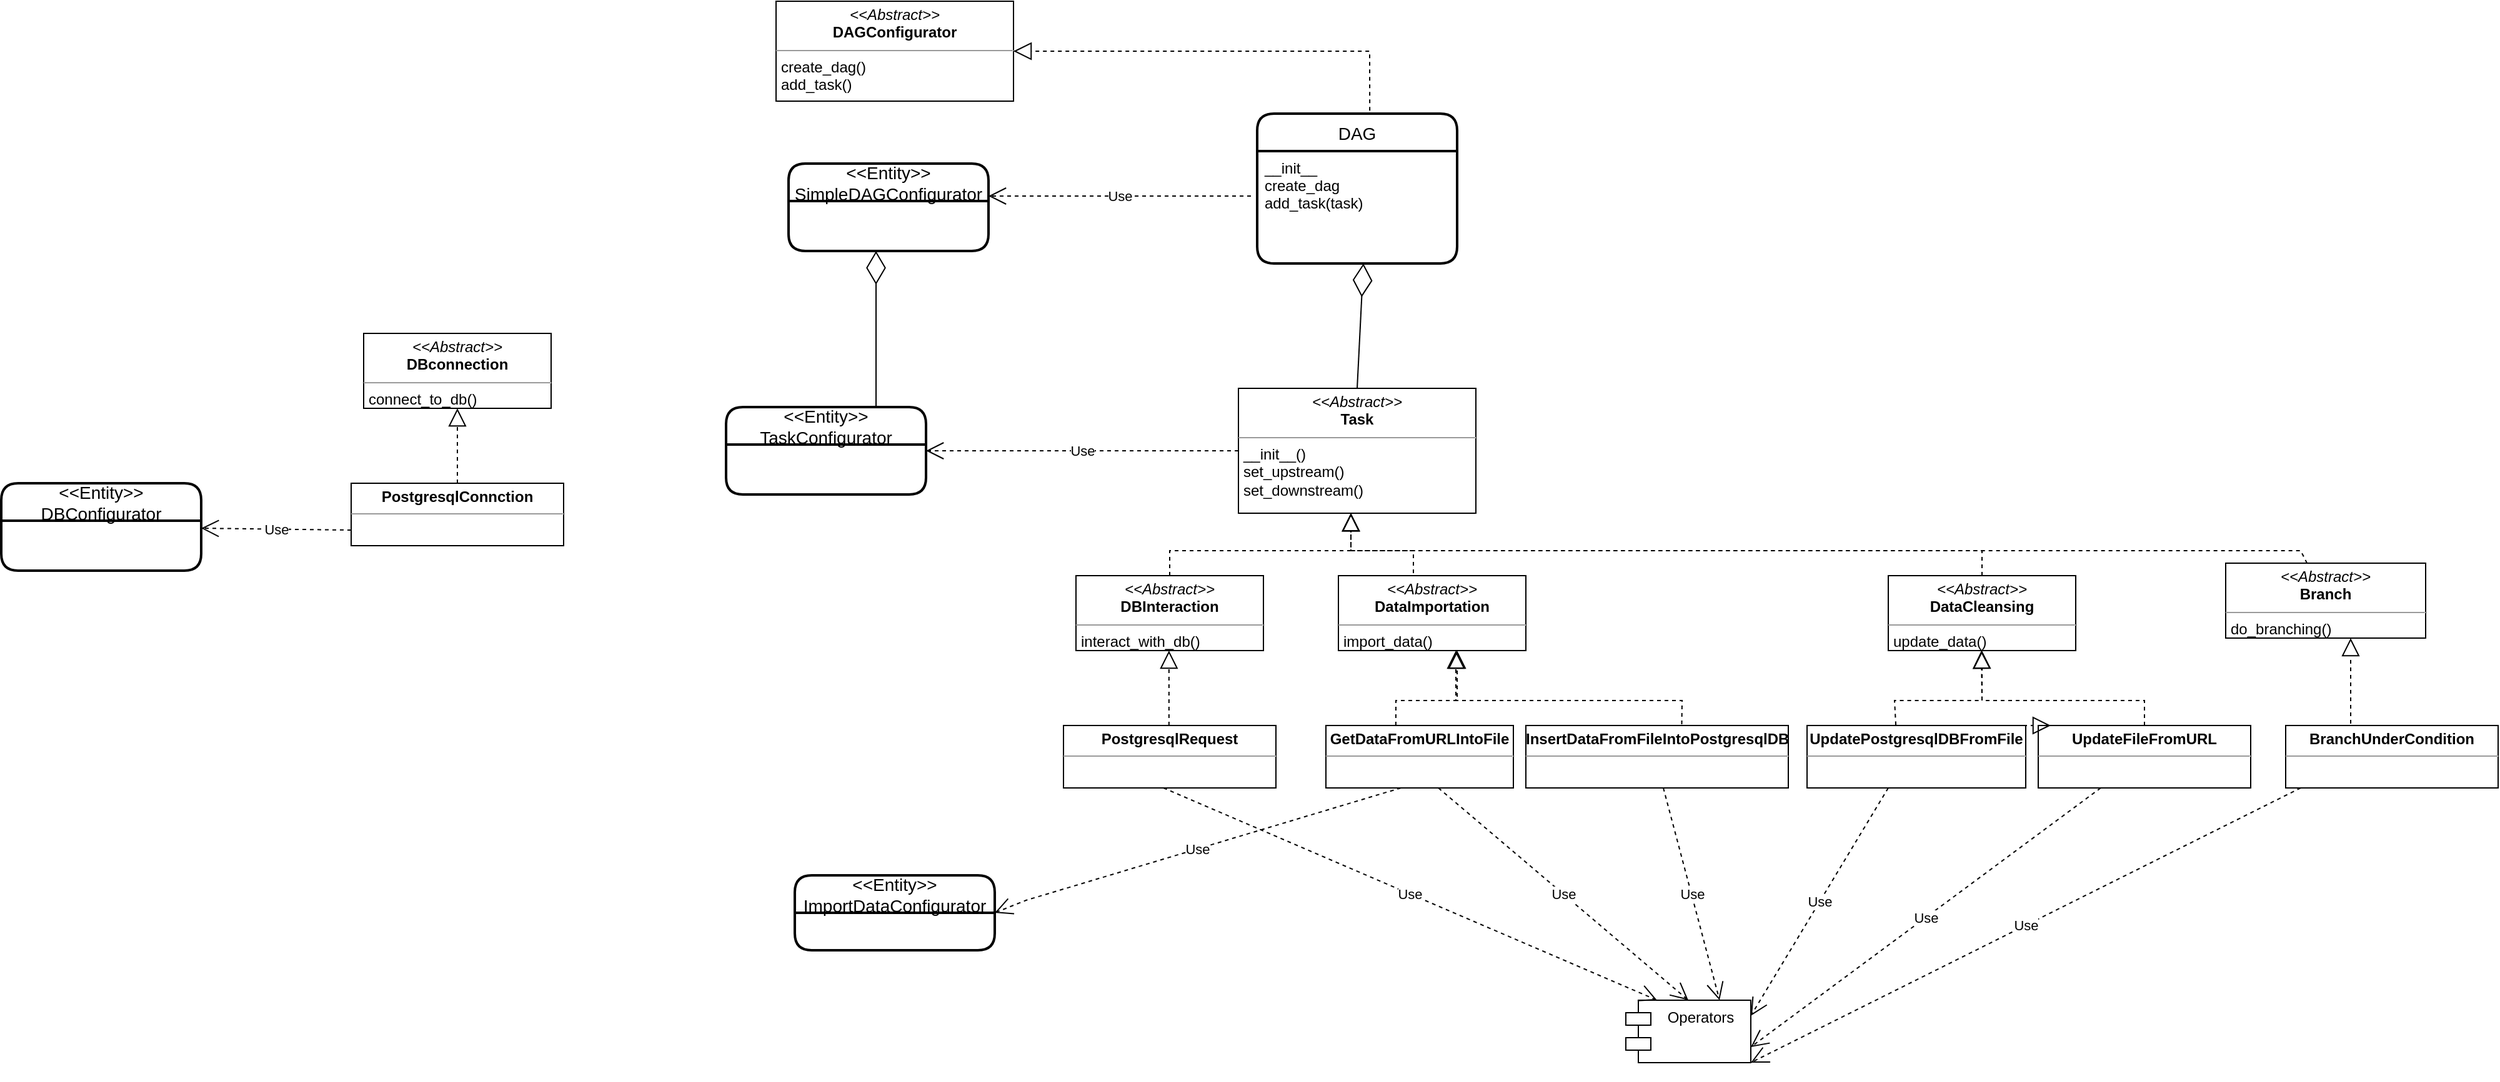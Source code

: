 <mxfile version="21.0.2" type="github">
  <diagram name="Page-1" id="KdZHtrWoCW37XqJNuPZM">
    <mxGraphModel dx="3862" dy="4021" grid="1" gridSize="10" guides="1" tooltips="1" connect="1" arrows="1" fold="1" page="1" pageScale="1" pageWidth="2336" pageHeight="1654" math="0" shadow="0">
      <root>
        <mxCell id="0" />
        <mxCell id="1" parent="0" />
        <mxCell id="PkI1gQ4OXZkmpvxFJ7Tn-19" value="DAG" style="swimlane;childLayout=stackLayout;horizontal=1;startSize=30;horizontalStack=0;rounded=1;fontSize=14;fontStyle=0;strokeWidth=2;resizeParent=0;resizeLast=1;shadow=0;dashed=0;align=center;" parent="1" vertex="1">
          <mxGeometry x="175" y="-2000" width="160" height="120" as="geometry" />
        </mxCell>
        <mxCell id="PkI1gQ4OXZkmpvxFJ7Tn-20" value="__init__&#xa;create_dag&#xa;add_task(task)" style="align=left;strokeColor=none;fillColor=none;spacingLeft=4;fontSize=12;verticalAlign=top;resizable=0;rotatable=0;part=1;" parent="PkI1gQ4OXZkmpvxFJ7Tn-19" vertex="1">
          <mxGeometry y="30" width="160" height="90" as="geometry" />
        </mxCell>
        <mxCell id="PkI1gQ4OXZkmpvxFJ7Tn-45" value="&lt;p style=&quot;margin:0px;margin-top:4px;text-align:center;&quot;&gt;&lt;i&gt;&amp;lt;&amp;lt;&lt;/i&gt;&lt;i style=&quot;border-color: var(--border-color);&quot;&gt;Abstract&lt;/i&gt;&lt;i&gt;&amp;gt;&amp;gt;&lt;/i&gt;&lt;br&gt;&lt;b&gt;Task&lt;/b&gt;&lt;/p&gt;&lt;hr size=&quot;1&quot;&gt;&lt;p style=&quot;margin:0px;margin-left:4px;&quot;&gt;__init__(&lt;span style=&quot;background-color: initial;&quot;&gt;)&lt;/span&gt;&lt;/p&gt;&lt;p style=&quot;margin:0px;margin-left:4px;&quot;&gt;set_upstream()&lt;br style=&quot;border-color: var(--border-color); padding: 0px; margin: 0px;&quot;&gt;set_downstream()&lt;br&gt;&lt;/p&gt;" style="verticalAlign=top;align=left;overflow=fill;fontSize=12;fontFamily=Helvetica;html=1;" parent="1" vertex="1">
          <mxGeometry x="160" y="-1780" width="190" height="100" as="geometry" />
        </mxCell>
        <mxCell id="PkI1gQ4OXZkmpvxFJ7Tn-46" value="&lt;p style=&quot;margin:0px;margin-top:4px;text-align:center;&quot;&gt;&lt;i&gt;&amp;lt;&amp;lt;&lt;/i&gt;&lt;i style=&quot;border-color: var(--border-color);&quot;&gt;Abstract&lt;/i&gt;&lt;i&gt;&amp;gt;&amp;gt;&lt;/i&gt;&lt;br&gt;&lt;b&gt;DBconnection&lt;/b&gt;&lt;/p&gt;&lt;hr size=&quot;1&quot;&gt;&lt;p style=&quot;margin:0px;margin-left:4px;&quot;&gt;connect_to_db()&lt;/p&gt;" style="verticalAlign=top;align=left;overflow=fill;fontSize=12;fontFamily=Helvetica;html=1;" parent="1" vertex="1">
          <mxGeometry x="-540" y="-1824" width="150" height="60" as="geometry" />
        </mxCell>
        <mxCell id="PkI1gQ4OXZkmpvxFJ7Tn-47" value="&lt;p style=&quot;margin:0px;margin-top:4px;text-align:center;&quot;&gt;&lt;i&gt;&amp;lt;&amp;lt;&lt;/i&gt;&lt;i style=&quot;border-color: var(--border-color);&quot;&gt;Abstract&lt;/i&gt;&lt;i&gt;&amp;gt;&amp;gt;&lt;/i&gt;&lt;br&gt;&lt;b&gt;DataImportation&lt;/b&gt;&lt;/p&gt;&lt;hr size=&quot;1&quot;&gt;&lt;p style=&quot;margin:0px;margin-left:4px;&quot;&gt;&lt;/p&gt;&lt;p style=&quot;margin:0px;margin-left:4px;&quot;&gt;import_data()&lt;/p&gt;" style="verticalAlign=top;align=left;overflow=fill;fontSize=12;fontFamily=Helvetica;html=1;" parent="1" vertex="1">
          <mxGeometry x="240" y="-1630" width="150" height="60" as="geometry" />
        </mxCell>
        <mxCell id="PkI1gQ4OXZkmpvxFJ7Tn-48" value="&lt;p style=&quot;margin:0px;margin-top:4px;text-align:center;&quot;&gt;&lt;i&gt;&amp;lt;&amp;lt;&lt;/i&gt;&lt;i style=&quot;border-color: var(--border-color);&quot;&gt;Abstract&lt;/i&gt;&lt;i&gt;&amp;gt;&amp;gt;&lt;/i&gt;&lt;br&gt;&lt;b&gt;DataCleansing&lt;/b&gt;&lt;/p&gt;&lt;hr size=&quot;1&quot;&gt;&lt;p style=&quot;margin:0px;margin-left:4px;&quot;&gt;&lt;/p&gt;&lt;p style=&quot;margin:0px;margin-left:4px;&quot;&gt;update_data()&lt;/p&gt;" style="verticalAlign=top;align=left;overflow=fill;fontSize=12;fontFamily=Helvetica;html=1;" parent="1" vertex="1">
          <mxGeometry x="680" y="-1630" width="150" height="60" as="geometry" />
        </mxCell>
        <mxCell id="PkI1gQ4OXZkmpvxFJ7Tn-49" value="" style="endArrow=block;dashed=1;endFill=0;endSize=12;html=1;rounded=0;exitX=0.4;exitY=-0.033;exitDx=0;exitDy=0;exitPerimeter=0;" parent="1" source="PkI1gQ4OXZkmpvxFJ7Tn-47" edge="1">
          <mxGeometry width="160" relative="1" as="geometry">
            <mxPoint x="90" y="-1680" as="sourcePoint" />
            <mxPoint x="250" y="-1680" as="targetPoint" />
            <Array as="points">
              <mxPoint x="300" y="-1650" />
              <mxPoint x="250" y="-1650" />
            </Array>
          </mxGeometry>
        </mxCell>
        <mxCell id="PkI1gQ4OXZkmpvxFJ7Tn-51" value="" style="endArrow=block;dashed=1;endFill=0;endSize=12;html=1;rounded=0;exitX=0.5;exitY=0;exitDx=0;exitDy=0;" parent="1" source="PkI1gQ4OXZkmpvxFJ7Tn-48" edge="1">
          <mxGeometry width="160" relative="1" as="geometry">
            <mxPoint x="90" y="-1680" as="sourcePoint" />
            <mxPoint x="250" y="-1680" as="targetPoint" />
            <Array as="points">
              <mxPoint x="755" y="-1650" />
              <mxPoint x="565" y="-1650" />
              <mxPoint x="435" y="-1650" />
              <mxPoint x="250" y="-1650" />
            </Array>
          </mxGeometry>
        </mxCell>
        <mxCell id="PkI1gQ4OXZkmpvxFJ7Tn-53" value="&lt;p style=&quot;margin:0px;margin-top:4px;text-align:center;&quot;&gt;&lt;b&gt;PostgresqlConnction&lt;/b&gt;&lt;/p&gt;&lt;hr size=&quot;1&quot;&gt;&lt;p style=&quot;margin:0px;margin-left:4px;&quot;&gt;&lt;/p&gt;&lt;p style=&quot;margin:0px;margin-left:4px;&quot;&gt;&lt;br&gt;&lt;/p&gt;" style="verticalAlign=top;align=left;overflow=fill;fontSize=12;fontFamily=Helvetica;html=1;" parent="1" vertex="1">
          <mxGeometry x="-550" y="-1704" width="170" height="50" as="geometry" />
        </mxCell>
        <mxCell id="PkI1gQ4OXZkmpvxFJ7Tn-54" value="" style="endArrow=block;dashed=1;endFill=0;endSize=12;html=1;rounded=0;entryX=0.5;entryY=1;entryDx=0;entryDy=0;exitX=0.5;exitY=0;exitDx=0;exitDy=0;" parent="1" source="PkI1gQ4OXZkmpvxFJ7Tn-53" target="PkI1gQ4OXZkmpvxFJ7Tn-46" edge="1">
          <mxGeometry width="160" relative="1" as="geometry">
            <mxPoint x="-240" y="-1714" as="sourcePoint" />
            <mxPoint x="-240" y="-1754" as="targetPoint" />
          </mxGeometry>
        </mxCell>
        <mxCell id="PkI1gQ4OXZkmpvxFJ7Tn-56" value="&lt;p style=&quot;margin:0px;margin-top:4px;text-align:center;&quot;&gt;&lt;b&gt;GetDataFromURLIntoFile&lt;/b&gt;&lt;/p&gt;&lt;hr size=&quot;1&quot;&gt;&lt;p style=&quot;margin:0px;margin-left:4px;&quot;&gt;&lt;/p&gt;&lt;p style=&quot;margin:0px;margin-left:4px;&quot;&gt;&lt;br&gt;&lt;/p&gt;" style="verticalAlign=top;align=left;overflow=fill;fontSize=12;fontFamily=Helvetica;html=1;" parent="1" vertex="1">
          <mxGeometry x="230" y="-1510" width="150" height="50" as="geometry" />
        </mxCell>
        <mxCell id="PkI1gQ4OXZkmpvxFJ7Tn-57" value="" style="endArrow=block;dashed=1;endFill=0;endSize=12;html=1;rounded=0;exitX=0.373;exitY=0;exitDx=0;exitDy=0;exitPerimeter=0;" parent="1" source="PkI1gQ4OXZkmpvxFJ7Tn-56" edge="1">
          <mxGeometry width="160" relative="1" as="geometry">
            <mxPoint x="335" y="-1510" as="sourcePoint" />
            <mxPoint x="335" y="-1570" as="targetPoint" />
            <Array as="points">
              <mxPoint x="286" y="-1530" />
              <mxPoint x="335" y="-1530" />
            </Array>
          </mxGeometry>
        </mxCell>
        <mxCell id="PkI1gQ4OXZkmpvxFJ7Tn-59" value="&lt;p style=&quot;margin:0px;margin-top:4px;text-align:center;&quot;&gt;&lt;b&gt;InsertDataFromFileIntoPostgresqlDB&lt;/b&gt;&lt;/p&gt;&lt;hr size=&quot;1&quot;&gt;&lt;p style=&quot;margin:0px;margin-left:4px;&quot;&gt;&lt;/p&gt;&lt;p style=&quot;margin:0px;margin-left:4px;&quot;&gt;&lt;br&gt;&lt;/p&gt;" style="verticalAlign=top;align=left;overflow=fill;fontSize=12;fontFamily=Helvetica;html=1;" parent="1" vertex="1">
          <mxGeometry x="390" y="-1510" width="210" height="50" as="geometry" />
        </mxCell>
        <mxCell id="PkI1gQ4OXZkmpvxFJ7Tn-61" value="" style="endArrow=block;dashed=1;endFill=0;endSize=12;html=1;rounded=0;exitX=0.594;exitY=-0.02;exitDx=0;exitDy=0;exitPerimeter=0;" parent="1" source="PkI1gQ4OXZkmpvxFJ7Tn-59" edge="1">
          <mxGeometry width="160" relative="1" as="geometry">
            <mxPoint x="345" y="-1500" as="sourcePoint" />
            <mxPoint x="334" y="-1570" as="targetPoint" />
            <Array as="points">
              <mxPoint x="515" y="-1530" />
              <mxPoint x="334" y="-1530" />
            </Array>
          </mxGeometry>
        </mxCell>
        <mxCell id="PkI1gQ4OXZkmpvxFJ7Tn-62" value="" style="endArrow=block;dashed=1;endFill=0;endSize=12;html=1;rounded=0;entryX=0.5;entryY=1;entryDx=0;entryDy=0;exitX=0.406;exitY=-0.006;exitDx=0;exitDy=0;exitPerimeter=0;" parent="1" source="PkI1gQ4OXZkmpvxFJ7Tn-63" edge="1">
          <mxGeometry width="160" relative="1" as="geometry">
            <mxPoint x="690" y="-1510" as="sourcePoint" />
            <mxPoint x="754.5" y="-1570" as="targetPoint" />
            <Array as="points">
              <mxPoint x="685" y="-1530" />
              <mxPoint x="755" y="-1530" />
            </Array>
          </mxGeometry>
        </mxCell>
        <mxCell id="PkI1gQ4OXZkmpvxFJ7Tn-63" value="&lt;p style=&quot;margin:0px;margin-top:4px;text-align:center;&quot;&gt;&lt;b&gt;UpdatePostgresqlDBFromFile&lt;/b&gt;&lt;/p&gt;&lt;hr size=&quot;1&quot;&gt;&lt;p style=&quot;margin:0px;margin-left:4px;&quot;&gt;&lt;/p&gt;&lt;p style=&quot;margin:0px;margin-left:4px;&quot;&gt;&lt;br&gt;&lt;/p&gt;" style="verticalAlign=top;align=left;overflow=fill;fontSize=12;fontFamily=Helvetica;html=1;" parent="1" vertex="1">
          <mxGeometry x="615" y="-1510" width="175" height="50" as="geometry" />
        </mxCell>
        <mxCell id="PkI1gQ4OXZkmpvxFJ7Tn-64" value="&lt;p style=&quot;margin:0px;margin-top:4px;text-align:center;&quot;&gt;&lt;b&gt;UpdateFileFromURL&lt;/b&gt;&lt;/p&gt;&lt;hr size=&quot;1&quot;&gt;&lt;p style=&quot;margin:0px;margin-left:4px;&quot;&gt;&lt;/p&gt;&lt;p style=&quot;margin:0px;margin-left:4px;&quot;&gt;&lt;br&gt;&lt;/p&gt;" style="verticalAlign=top;align=left;overflow=fill;fontSize=12;fontFamily=Helvetica;html=1;" parent="1" vertex="1">
          <mxGeometry x="800" y="-1510" width="170" height="50" as="geometry" />
        </mxCell>
        <mxCell id="PkI1gQ4OXZkmpvxFJ7Tn-66" value="" style="endArrow=block;dashed=1;endFill=0;endSize=12;html=1;rounded=0;exitX=0.5;exitY=0;exitDx=0;exitDy=0;entryX=0.5;entryY=1;entryDx=0;entryDy=0;" parent="1" source="PkI1gQ4OXZkmpvxFJ7Tn-64" target="PkI1gQ4OXZkmpvxFJ7Tn-48" edge="1">
          <mxGeometry width="160" relative="1" as="geometry">
            <mxPoint x="600" y="-1570" as="sourcePoint" />
            <mxPoint x="760" y="-1560" as="targetPoint" />
            <Array as="points">
              <mxPoint x="885" y="-1530" />
              <mxPoint x="755" y="-1530" />
            </Array>
          </mxGeometry>
        </mxCell>
        <mxCell id="PkI1gQ4OXZkmpvxFJ7Tn-68" value="&lt;p style=&quot;margin:0px;margin-top:4px;text-align:center;&quot;&gt;&lt;i&gt;&amp;lt;&amp;lt;&lt;/i&gt;&lt;i style=&quot;border-color: var(--border-color);&quot;&gt;Abstract&lt;/i&gt;&lt;i&gt;&amp;gt;&amp;gt;&lt;/i&gt;&lt;br&gt;&lt;b&gt;DBInteraction&lt;/b&gt;&lt;/p&gt;&lt;hr size=&quot;1&quot;&gt;&lt;p style=&quot;margin:0px;margin-left:4px;&quot;&gt;interact_with_db()&lt;/p&gt;" style="verticalAlign=top;align=left;overflow=fill;fontSize=12;fontFamily=Helvetica;html=1;" parent="1" vertex="1">
          <mxGeometry x="30" y="-1630" width="150" height="60" as="geometry" />
        </mxCell>
        <mxCell id="PkI1gQ4OXZkmpvxFJ7Tn-69" value="&lt;p style=&quot;margin:0px;margin-top:4px;text-align:center;&quot;&gt;&lt;b&gt;PostgresqlRequest&lt;/b&gt;&lt;/p&gt;&lt;hr size=&quot;1&quot;&gt;&lt;p style=&quot;margin:0px;margin-left:4px;&quot;&gt;&lt;/p&gt;&lt;p style=&quot;margin:0px;margin-left:4px;&quot;&gt;&lt;br&gt;&lt;/p&gt;" style="verticalAlign=top;align=left;overflow=fill;fontSize=12;fontFamily=Helvetica;html=1;" parent="1" vertex="1">
          <mxGeometry x="20" y="-1510" width="170" height="50" as="geometry" />
        </mxCell>
        <mxCell id="PkI1gQ4OXZkmpvxFJ7Tn-70" value="" style="endArrow=block;dashed=1;endFill=0;endSize=12;html=1;rounded=0;entryX=0.5;entryY=1;entryDx=0;entryDy=0;exitX=0.5;exitY=0;exitDx=0;exitDy=0;" parent="1" edge="1">
          <mxGeometry width="160" relative="1" as="geometry">
            <mxPoint x="104.41" y="-1510" as="sourcePoint" />
            <mxPoint x="104.41" y="-1570" as="targetPoint" />
          </mxGeometry>
        </mxCell>
        <mxCell id="PkI1gQ4OXZkmpvxFJ7Tn-71" value="" style="endArrow=block;dashed=1;endFill=0;endSize=12;html=1;rounded=0;exitX=0.5;exitY=0;exitDx=0;exitDy=0;" parent="1" source="PkI1gQ4OXZkmpvxFJ7Tn-68" edge="1">
          <mxGeometry width="160" relative="1" as="geometry">
            <mxPoint x="90" y="-1680" as="sourcePoint" />
            <mxPoint x="250" y="-1680" as="targetPoint" />
            <Array as="points">
              <mxPoint x="105" y="-1650" />
              <mxPoint x="250" y="-1650" />
            </Array>
          </mxGeometry>
        </mxCell>
        <mxCell id="PkI1gQ4OXZkmpvxFJ7Tn-84" value="&lt;p style=&quot;margin:0px;margin-top:4px;text-align:center;&quot;&gt;&lt;i&gt;&amp;lt;&amp;lt;&lt;/i&gt;&lt;i style=&quot;border-color: var(--border-color);&quot;&gt;Abstract&lt;/i&gt;&lt;i&gt;&amp;gt;&amp;gt;&lt;/i&gt;&lt;br&gt;&lt;b&gt;Branch&lt;/b&gt;&lt;/p&gt;&lt;hr size=&quot;1&quot;&gt;&lt;p style=&quot;margin:0px;margin-left:4px;&quot;&gt;&lt;/p&gt;&lt;p style=&quot;margin:0px;margin-left:4px;&quot;&gt;do_branching()&lt;/p&gt;" style="verticalAlign=top;align=left;overflow=fill;fontSize=12;fontFamily=Helvetica;html=1;" parent="1" vertex="1">
          <mxGeometry x="950" y="-1640" width="160" height="60" as="geometry" />
        </mxCell>
        <mxCell id="PkI1gQ4OXZkmpvxFJ7Tn-85" value="&lt;p style=&quot;margin:0px;margin-top:4px;text-align:center;&quot;&gt;&lt;b&gt;BranchUnderCondition&lt;/b&gt;&lt;/p&gt;&lt;hr size=&quot;1&quot;&gt;&lt;p style=&quot;margin:0px;margin-left:4px;&quot;&gt;&lt;/p&gt;&lt;p style=&quot;margin:0px;margin-left:4px;&quot;&gt;&lt;br&gt;&lt;/p&gt;" style="verticalAlign=top;align=left;overflow=fill;fontSize=12;fontFamily=Helvetica;html=1;" parent="1" vertex="1">
          <mxGeometry x="998" y="-1510" width="170" height="50" as="geometry" />
        </mxCell>
        <mxCell id="PkI1gQ4OXZkmpvxFJ7Tn-86" value="" style="endArrow=block;dashed=1;endFill=0;endSize=12;html=1;rounded=0;exitX=0.306;exitY=-0.029;exitDx=0;exitDy=0;exitPerimeter=0;" parent="1" source="PkI1gQ4OXZkmpvxFJ7Tn-85" edge="1">
          <mxGeometry width="160" relative="1" as="geometry">
            <mxPoint x="840" y="-1570" as="sourcePoint" />
            <mxPoint x="1050" y="-1580" as="targetPoint" />
          </mxGeometry>
        </mxCell>
        <mxCell id="PkI1gQ4OXZkmpvxFJ7Tn-87" value="" style="endArrow=block;dashed=1;endFill=0;endSize=12;html=1;rounded=0;exitX=0.407;exitY=0.002;exitDx=0;exitDy=0;exitPerimeter=0;" parent="1" source="PkI1gQ4OXZkmpvxFJ7Tn-84" edge="1">
          <mxGeometry width="160" relative="1" as="geometry">
            <mxPoint x="940" y="-1690" as="sourcePoint" />
            <mxPoint x="250" y="-1680" as="targetPoint" />
            <Array as="points">
              <mxPoint x="1010" y="-1650" />
              <mxPoint x="250" y="-1650" />
            </Array>
          </mxGeometry>
        </mxCell>
        <mxCell id="PkI1gQ4OXZkmpvxFJ7Tn-90" value="" style="endArrow=block;dashed=1;endFill=0;endSize=12;html=1;rounded=0;" parent="1" edge="1">
          <mxGeometry width="160" relative="1" as="geometry">
            <mxPoint x="650" y="-1510" as="sourcePoint" />
            <mxPoint x="810" y="-1510" as="targetPoint" />
          </mxGeometry>
        </mxCell>
        <mxCell id="9KBdcmIZllk7k-SYJM85-14" value="&lt;p style=&quot;margin:0px;margin-top:4px;text-align:center;&quot;&gt;&lt;i&gt;&amp;lt;&amp;lt;Abstract&amp;gt;&amp;gt;&lt;/i&gt;&lt;br&gt;&lt;b&gt;DAGConfigurator&lt;/b&gt;&lt;/p&gt;&lt;hr size=&quot;1&quot;&gt;&lt;p style=&quot;margin:0px;margin-left:4px;&quot;&gt;&lt;/p&gt;&lt;p style=&quot;margin:0px;margin-left:4px;&quot;&gt;create_dag()&lt;br&gt;&lt;/p&gt;&lt;p style=&quot;margin:0px;margin-left:4px;&quot;&gt;add_task()&lt;/p&gt;" style="verticalAlign=top;align=left;overflow=fill;fontSize=12;fontFamily=Helvetica;html=1;" parent="1" vertex="1">
          <mxGeometry x="-210" y="-2090" width="190" height="80" as="geometry" />
        </mxCell>
        <mxCell id="9KBdcmIZllk7k-SYJM85-20" value="Use" style="endArrow=open;endSize=12;dashed=1;html=1;rounded=0;" parent="1" edge="1">
          <mxGeometry width="160" relative="1" as="geometry">
            <mxPoint x="170" y="-1934" as="sourcePoint" />
            <mxPoint x="-40" y="-1934" as="targetPoint" />
          </mxGeometry>
        </mxCell>
        <mxCell id="9KBdcmIZllk7k-SYJM85-22" value="" style="endArrow=block;dashed=1;endFill=0;endSize=12;html=1;rounded=0;entryX=1;entryY=0.5;entryDx=0;entryDy=0;exitX=0.563;exitY=-0.02;exitDx=0;exitDy=0;exitPerimeter=0;" parent="1" source="PkI1gQ4OXZkmpvxFJ7Tn-19" target="9KBdcmIZllk7k-SYJM85-14" edge="1">
          <mxGeometry width="160" relative="1" as="geometry">
            <mxPoint x="50" y="-2070" as="sourcePoint" />
            <mxPoint x="210" y="-2070" as="targetPoint" />
            <Array as="points">
              <mxPoint x="265" y="-2050" />
            </Array>
          </mxGeometry>
        </mxCell>
        <mxCell id="9KBdcmIZllk7k-SYJM85-23" value="Use" style="endArrow=open;endSize=12;dashed=1;html=1;rounded=0;exitX=0;exitY=0.75;exitDx=0;exitDy=0;" parent="1" source="PkI1gQ4OXZkmpvxFJ7Tn-53" target="9KBdcmIZllk7k-SYJM85-24" edge="1">
          <mxGeometry width="160" relative="1" as="geometry">
            <mxPoint x="-370" y="-1450" as="sourcePoint" />
            <mxPoint x="-385" y="-1479" as="targetPoint" />
          </mxGeometry>
        </mxCell>
        <mxCell id="9KBdcmIZllk7k-SYJM85-24" value="&lt;&lt;Entity&gt;&gt;&#xa;DBConfigurator" style="swimlane;childLayout=stackLayout;horizontal=1;startSize=30;horizontalStack=0;rounded=1;fontSize=14;fontStyle=0;strokeWidth=2;resizeParent=0;resizeLast=1;shadow=0;dashed=0;align=center;" parent="1" vertex="1">
          <mxGeometry x="-830" y="-1704" width="160" height="70" as="geometry" />
        </mxCell>
        <mxCell id="9KBdcmIZllk7k-SYJM85-27" value="&lt;&lt;Entity&gt;&gt;&#xa;SimpleDAGConfigurator" style="swimlane;childLayout=stackLayout;horizontal=1;startSize=30;horizontalStack=0;rounded=1;fontSize=14;fontStyle=0;strokeWidth=2;resizeParent=0;resizeLast=1;shadow=0;dashed=0;align=center;" parent="1" vertex="1">
          <mxGeometry x="-200" y="-1960" width="160" height="70" as="geometry" />
        </mxCell>
        <mxCell id="9KBdcmIZllk7k-SYJM85-28" value="&lt;&lt;Entity&gt;&gt;&#xa;ImportDataConfigurator" style="swimlane;childLayout=stackLayout;horizontal=1;startSize=30;horizontalStack=0;rounded=1;fontSize=14;fontStyle=0;strokeWidth=2;resizeParent=0;resizeLast=1;shadow=0;dashed=0;align=center;" parent="1" vertex="1">
          <mxGeometry x="-195" y="-1390" width="160" height="60" as="geometry" />
        </mxCell>
        <mxCell id="9KBdcmIZllk7k-SYJM85-30" value="Use" style="endArrow=open;endSize=12;dashed=1;html=1;rounded=0;exitX=0.002;exitY=0.58;exitDx=0;exitDy=0;entryX=1;entryY=0.5;entryDx=0;entryDy=0;exitPerimeter=0;" parent="1" target="9KBdcmIZllk7k-SYJM85-28" edge="1">
          <mxGeometry width="160" relative="1" as="geometry">
            <mxPoint x="290" y="-1460" as="sourcePoint" />
            <mxPoint x="105" y="-1458" as="targetPoint" />
            <Array as="points">
              <mxPoint x="-10" y="-1370" />
            </Array>
          </mxGeometry>
        </mxCell>
        <mxCell id="9KBdcmIZllk7k-SYJM85-31" value="&lt;&lt;Entity&gt;&gt;&#xa;TaskConfigurator" style="swimlane;childLayout=stackLayout;horizontal=1;startSize=30;horizontalStack=0;rounded=1;fontSize=14;fontStyle=0;strokeWidth=2;resizeParent=0;resizeLast=1;shadow=0;dashed=0;align=center;" parent="1" vertex="1">
          <mxGeometry x="-250" y="-1765" width="160" height="70" as="geometry" />
        </mxCell>
        <mxCell id="9KBdcmIZllk7k-SYJM85-34" value="Use" style="endArrow=open;endSize=12;dashed=1;html=1;rounded=0;exitX=0;exitY=0.5;exitDx=0;exitDy=0;entryX=1;entryY=0.5;entryDx=0;entryDy=0;" parent="1" source="PkI1gQ4OXZkmpvxFJ7Tn-45" target="9KBdcmIZllk7k-SYJM85-31" edge="1">
          <mxGeometry width="160" relative="1" as="geometry">
            <mxPoint x="-90" y="-1720" as="sourcePoint" />
            <mxPoint x="70" y="-1720" as="targetPoint" />
          </mxGeometry>
        </mxCell>
        <mxCell id="KlyP1dOgHS7hfKFTwU7P-3" value="" style="endArrow=diamondThin;endFill=0;endSize=24;html=1;rounded=0;exitX=0.5;exitY=0;exitDx=0;exitDy=0;" parent="1" source="PkI1gQ4OXZkmpvxFJ7Tn-45" edge="1">
          <mxGeometry width="160" relative="1" as="geometry">
            <mxPoint x="100" y="-1880" as="sourcePoint" />
            <mxPoint x="260" y="-1880" as="targetPoint" />
          </mxGeometry>
        </mxCell>
        <mxCell id="KlyP1dOgHS7hfKFTwU7P-4" value="" style="endArrow=diamondThin;endFill=0;endSize=24;html=1;rounded=0;exitX=0.75;exitY=0;exitDx=0;exitDy=0;" parent="1" source="9KBdcmIZllk7k-SYJM85-31" edge="1">
          <mxGeometry width="160" relative="1" as="geometry">
            <mxPoint x="-290" y="-1890" as="sourcePoint" />
            <mxPoint x="-130" y="-1890" as="targetPoint" />
          </mxGeometry>
        </mxCell>
        <mxCell id="KlyP1dOgHS7hfKFTwU7P-5" value="Operators" style="shape=module;align=left;spacingLeft=20;align=center;verticalAlign=top;" parent="1" vertex="1">
          <mxGeometry x="470" y="-1290" width="100" height="50" as="geometry" />
        </mxCell>
        <mxCell id="KlyP1dOgHS7hfKFTwU7P-6" value="Use" style="endArrow=open;endSize=12;dashed=1;html=1;rounded=0;entryX=0.25;entryY=0;entryDx=0;entryDy=0;" parent="1" target="KlyP1dOgHS7hfKFTwU7P-5" edge="1">
          <mxGeometry width="160" relative="1" as="geometry">
            <mxPoint x="100" y="-1460" as="sourcePoint" />
            <mxPoint x="240" y="-1270" as="targetPoint" />
          </mxGeometry>
        </mxCell>
        <mxCell id="KlyP1dOgHS7hfKFTwU7P-9" value="Use" style="endArrow=open;endSize=12;dashed=1;html=1;rounded=0;entryX=0.5;entryY=0;entryDx=0;entryDy=0;" parent="1" target="KlyP1dOgHS7hfKFTwU7P-5" edge="1">
          <mxGeometry width="160" relative="1" as="geometry">
            <mxPoint x="320" y="-1460" as="sourcePoint" />
            <mxPoint x="460" y="-1270" as="targetPoint" />
          </mxGeometry>
        </mxCell>
        <mxCell id="KlyP1dOgHS7hfKFTwU7P-11" value="Use" style="endArrow=open;endSize=12;dashed=1;html=1;rounded=0;entryX=0.75;entryY=0;entryDx=0;entryDy=0;" parent="1" target="KlyP1dOgHS7hfKFTwU7P-5" edge="1">
          <mxGeometry width="160" relative="1" as="geometry">
            <mxPoint x="500" y="-1460" as="sourcePoint" />
            <mxPoint x="450" y="-1260" as="targetPoint" />
          </mxGeometry>
        </mxCell>
        <mxCell id="KlyP1dOgHS7hfKFTwU7P-13" value="Use" style="endArrow=open;endSize=12;dashed=1;html=1;rounded=0;entryX=1;entryY=0.25;entryDx=0;entryDy=0;" parent="1" target="KlyP1dOgHS7hfKFTwU7P-5" edge="1">
          <mxGeometry width="160" relative="1" as="geometry">
            <mxPoint x="680" y="-1460" as="sourcePoint" />
            <mxPoint x="840" y="-1460" as="targetPoint" />
          </mxGeometry>
        </mxCell>
        <mxCell id="KlyP1dOgHS7hfKFTwU7P-14" value="Use" style="endArrow=open;endSize=12;dashed=1;html=1;rounded=0;entryX=1;entryY=0.75;entryDx=0;entryDy=0;" parent="1" target="KlyP1dOgHS7hfKFTwU7P-5" edge="1">
          <mxGeometry width="160" relative="1" as="geometry">
            <mxPoint x="850" y="-1460" as="sourcePoint" />
            <mxPoint x="1010" y="-1460" as="targetPoint" />
          </mxGeometry>
        </mxCell>
        <mxCell id="KlyP1dOgHS7hfKFTwU7P-15" value="Use" style="endArrow=open;endSize=12;dashed=1;html=1;rounded=0;entryX=1;entryY=1;entryDx=0;entryDy=0;" parent="1" target="KlyP1dOgHS7hfKFTwU7P-5" edge="1">
          <mxGeometry width="160" relative="1" as="geometry">
            <mxPoint x="1010" y="-1460" as="sourcePoint" />
            <mxPoint x="1170" y="-1460" as="targetPoint" />
          </mxGeometry>
        </mxCell>
      </root>
    </mxGraphModel>
  </diagram>
</mxfile>
